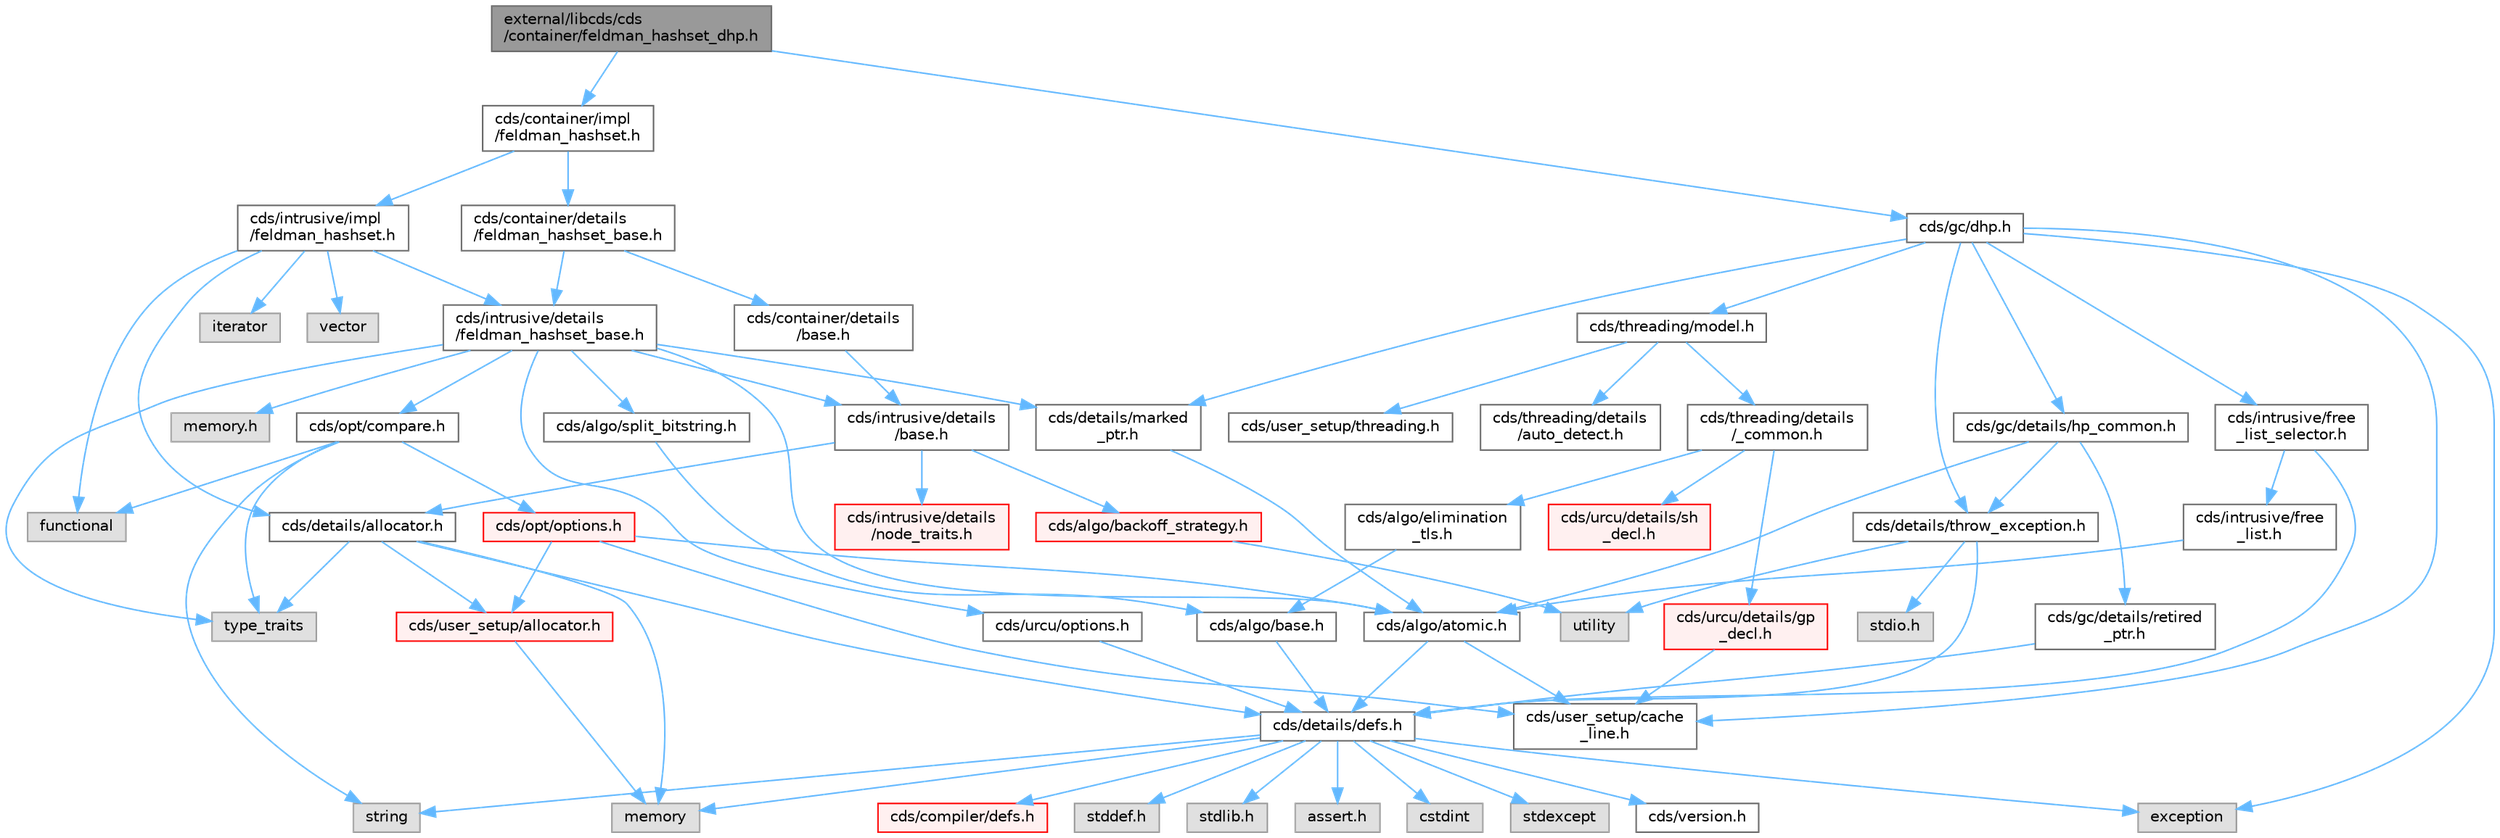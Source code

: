 digraph "external/libcds/cds/container/feldman_hashset_dhp.h"
{
 // LATEX_PDF_SIZE
  bgcolor="transparent";
  edge [fontname=Helvetica,fontsize=10,labelfontname=Helvetica,labelfontsize=10];
  node [fontname=Helvetica,fontsize=10,shape=box,height=0.2,width=0.4];
  Node1 [id="Node000001",label="external/libcds/cds\l/container/feldman_hashset_dhp.h",height=0.2,width=0.4,color="gray40", fillcolor="grey60", style="filled", fontcolor="black",tooltip=" "];
  Node1 -> Node2 [id="edge78_Node000001_Node000002",color="steelblue1",style="solid",tooltip=" "];
  Node2 [id="Node000002",label="cds/container/impl\l/feldman_hashset.h",height=0.2,width=0.4,color="grey40", fillcolor="white", style="filled",URL="$container_2impl_2feldman__hashset_8h.html",tooltip=" "];
  Node2 -> Node3 [id="edge79_Node000002_Node000003",color="steelblue1",style="solid",tooltip=" "];
  Node3 [id="Node000003",label="cds/intrusive/impl\l/feldman_hashset.h",height=0.2,width=0.4,color="grey40", fillcolor="white", style="filled",URL="$intrusive_2impl_2feldman__hashset_8h.html",tooltip=" "];
  Node3 -> Node4 [id="edge80_Node000003_Node000004",color="steelblue1",style="solid",tooltip=" "];
  Node4 [id="Node000004",label="functional",height=0.2,width=0.4,color="grey60", fillcolor="#E0E0E0", style="filled",tooltip=" "];
  Node3 -> Node5 [id="edge81_Node000003_Node000005",color="steelblue1",style="solid",tooltip=" "];
  Node5 [id="Node000005",label="iterator",height=0.2,width=0.4,color="grey60", fillcolor="#E0E0E0", style="filled",tooltip=" "];
  Node3 -> Node6 [id="edge82_Node000003_Node000006",color="steelblue1",style="solid",tooltip=" "];
  Node6 [id="Node000006",label="vector",height=0.2,width=0.4,color="grey60", fillcolor="#E0E0E0", style="filled",tooltip=" "];
  Node3 -> Node7 [id="edge83_Node000003_Node000007",color="steelblue1",style="solid",tooltip=" "];
  Node7 [id="Node000007",label="cds/intrusive/details\l/feldman_hashset_base.h",height=0.2,width=0.4,color="grey40", fillcolor="white", style="filled",URL="$intrusive_2details_2feldman__hashset__base_8h.html",tooltip=" "];
  Node7 -> Node8 [id="edge84_Node000007_Node000008",color="steelblue1",style="solid",tooltip=" "];
  Node8 [id="Node000008",label="memory.h",height=0.2,width=0.4,color="grey60", fillcolor="#E0E0E0", style="filled",tooltip=" "];
  Node7 -> Node9 [id="edge85_Node000007_Node000009",color="steelblue1",style="solid",tooltip=" "];
  Node9 [id="Node000009",label="type_traits",height=0.2,width=0.4,color="grey60", fillcolor="#E0E0E0", style="filled",tooltip=" "];
  Node7 -> Node10 [id="edge86_Node000007_Node000010",color="steelblue1",style="solid",tooltip=" "];
  Node10 [id="Node000010",label="cds/intrusive/details\l/base.h",height=0.2,width=0.4,color="grey40", fillcolor="white", style="filled",URL="$external_2libcds_2cds_2intrusive_2details_2base_8h.html",tooltip=" "];
  Node10 -> Node11 [id="edge87_Node000010_Node000011",color="steelblue1",style="solid",tooltip=" "];
  Node11 [id="Node000011",label="cds/intrusive/details\l/node_traits.h",height=0.2,width=0.4,color="red", fillcolor="#FFF0F0", style="filled",URL="$node__traits_8h.html",tooltip=" "];
  Node10 -> Node46 [id="edge88_Node000010_Node000046",color="steelblue1",style="solid",tooltip=" "];
  Node46 [id="Node000046",label="cds/details/allocator.h",height=0.2,width=0.4,color="grey40", fillcolor="white", style="filled",URL="$external_2libcds_2cds_2details_2allocator_8h.html",tooltip=" "];
  Node46 -> Node9 [id="edge89_Node000046_Node000009",color="steelblue1",style="solid",tooltip=" "];
  Node46 -> Node24 [id="edge90_Node000046_Node000024",color="steelblue1",style="solid",tooltip=" "];
  Node24 [id="Node000024",label="memory",height=0.2,width=0.4,color="grey60", fillcolor="#E0E0E0", style="filled",tooltip=" "];
  Node46 -> Node16 [id="edge91_Node000046_Node000016",color="steelblue1",style="solid",tooltip=" "];
  Node16 [id="Node000016",label="cds/details/defs.h",height=0.2,width=0.4,color="grey40", fillcolor="white", style="filled",URL="$details_2defs_8h.html",tooltip=" "];
  Node16 -> Node17 [id="edge92_Node000016_Node000017",color="steelblue1",style="solid",tooltip=" "];
  Node17 [id="Node000017",label="stddef.h",height=0.2,width=0.4,color="grey60", fillcolor="#E0E0E0", style="filled",tooltip=" "];
  Node16 -> Node18 [id="edge93_Node000016_Node000018",color="steelblue1",style="solid",tooltip=" "];
  Node18 [id="Node000018",label="stdlib.h",height=0.2,width=0.4,color="grey60", fillcolor="#E0E0E0", style="filled",tooltip=" "];
  Node16 -> Node19 [id="edge94_Node000016_Node000019",color="steelblue1",style="solid",tooltip=" "];
  Node19 [id="Node000019",label="assert.h",height=0.2,width=0.4,color="grey60", fillcolor="#E0E0E0", style="filled",tooltip=" "];
  Node16 -> Node20 [id="edge95_Node000016_Node000020",color="steelblue1",style="solid",tooltip=" "];
  Node20 [id="Node000020",label="cstdint",height=0.2,width=0.4,color="grey60", fillcolor="#E0E0E0", style="filled",tooltip=" "];
  Node16 -> Node21 [id="edge96_Node000016_Node000021",color="steelblue1",style="solid",tooltip=" "];
  Node21 [id="Node000021",label="exception",height=0.2,width=0.4,color="grey60", fillcolor="#E0E0E0", style="filled",tooltip=" "];
  Node16 -> Node22 [id="edge97_Node000016_Node000022",color="steelblue1",style="solid",tooltip=" "];
  Node22 [id="Node000022",label="stdexcept",height=0.2,width=0.4,color="grey60", fillcolor="#E0E0E0", style="filled",tooltip=" "];
  Node16 -> Node23 [id="edge98_Node000016_Node000023",color="steelblue1",style="solid",tooltip=" "];
  Node23 [id="Node000023",label="string",height=0.2,width=0.4,color="grey60", fillcolor="#E0E0E0", style="filled",tooltip=" "];
  Node16 -> Node24 [id="edge99_Node000016_Node000024",color="steelblue1",style="solid",tooltip=" "];
  Node16 -> Node25 [id="edge100_Node000016_Node000025",color="steelblue1",style="solid",tooltip=" "];
  Node25 [id="Node000025",label="cds/version.h",height=0.2,width=0.4,color="grey40", fillcolor="white", style="filled",URL="$external_2libcds_2cds_2version_8h.html",tooltip=" "];
  Node16 -> Node26 [id="edge101_Node000016_Node000026",color="steelblue1",style="solid",tooltip=" "];
  Node26 [id="Node000026",label="cds/compiler/defs.h",height=0.2,width=0.4,color="red", fillcolor="#FFF0F0", style="filled",URL="$compiler_2defs_8h.html",tooltip=" "];
  Node46 -> Node29 [id="edge102_Node000046_Node000029",color="steelblue1",style="solid",tooltip=" "];
  Node29 [id="Node000029",label="cds/user_setup/allocator.h",height=0.2,width=0.4,color="red", fillcolor="#FFF0F0", style="filled",URL="$external_2libcds_2cds_2user__setup_2allocator_8h.html",tooltip="Default implementation of allocator classes."];
  Node29 -> Node24 [id="edge103_Node000029_Node000024",color="steelblue1",style="solid",tooltip=" "];
  Node10 -> Node47 [id="edge104_Node000010_Node000047",color="steelblue1",style="solid",tooltip=" "];
  Node47 [id="Node000047",label="cds/algo/backoff_strategy.h",height=0.2,width=0.4,color="red", fillcolor="#FFF0F0", style="filled",URL="$backoff__strategy_8h.html",tooltip=" "];
  Node47 -> Node43 [id="edge105_Node000047_Node000043",color="steelblue1",style="solid",tooltip=" "];
  Node43 [id="Node000043",label="utility",height=0.2,width=0.4,color="grey60", fillcolor="#E0E0E0", style="filled",tooltip=" "];
  Node7 -> Node51 [id="edge106_Node000007_Node000051",color="steelblue1",style="solid",tooltip=" "];
  Node51 [id="Node000051",label="cds/opt/compare.h",height=0.2,width=0.4,color="grey40", fillcolor="white", style="filled",URL="$external_2libcds_2cds_2opt_2compare_8h.html",tooltip=" "];
  Node51 -> Node9 [id="edge107_Node000051_Node000009",color="steelblue1",style="solid",tooltip=" "];
  Node51 -> Node4 [id="edge108_Node000051_Node000004",color="steelblue1",style="solid",tooltip=" "];
  Node51 -> Node23 [id="edge109_Node000051_Node000023",color="steelblue1",style="solid",tooltip=" "];
  Node51 -> Node13 [id="edge110_Node000051_Node000013",color="steelblue1",style="solid",tooltip=" "];
  Node13 [id="Node000013",label="cds/opt/options.h",height=0.2,width=0.4,color="red", fillcolor="#FFF0F0", style="filled",URL="$opt_2options_8h.html",tooltip=" "];
  Node13 -> Node29 [id="edge111_Node000013_Node000029",color="steelblue1",style="solid",tooltip=" "];
  Node13 -> Node44 [id="edge112_Node000013_Node000044",color="steelblue1",style="solid",tooltip=" "];
  Node44 [id="Node000044",label="cds/user_setup/cache\l_line.h",height=0.2,width=0.4,color="grey40", fillcolor="white", style="filled",URL="$cache__line_8h.html",tooltip="Cache-line size definition"];
  Node13 -> Node45 [id="edge113_Node000013_Node000045",color="steelblue1",style="solid",tooltip=" "];
  Node45 [id="Node000045",label="cds/algo/atomic.h",height=0.2,width=0.4,color="grey40", fillcolor="white", style="filled",URL="$external_2libcds_2cds_2algo_2atomic_8h.html",tooltip=" "];
  Node45 -> Node16 [id="edge114_Node000045_Node000016",color="steelblue1",style="solid",tooltip=" "];
  Node45 -> Node44 [id="edge115_Node000045_Node000044",color="steelblue1",style="solid",tooltip=" "];
  Node7 -> Node45 [id="edge116_Node000007_Node000045",color="steelblue1",style="solid",tooltip=" "];
  Node7 -> Node52 [id="edge117_Node000007_Node000052",color="steelblue1",style="solid",tooltip=" "];
  Node52 [id="Node000052",label="cds/algo/split_bitstring.h",height=0.2,width=0.4,color="grey40", fillcolor="white", style="filled",URL="$split__bitstring_8h.html",tooltip=" "];
  Node52 -> Node53 [id="edge118_Node000052_Node000053",color="steelblue1",style="solid",tooltip=" "];
  Node53 [id="Node000053",label="cds/algo/base.h",height=0.2,width=0.4,color="grey40", fillcolor="white", style="filled",URL="$external_2libcds_2cds_2algo_2base_8h.html",tooltip=" "];
  Node53 -> Node16 [id="edge119_Node000053_Node000016",color="steelblue1",style="solid",tooltip=" "];
  Node7 -> Node54 [id="edge120_Node000007_Node000054",color="steelblue1",style="solid",tooltip=" "];
  Node54 [id="Node000054",label="cds/details/marked\l_ptr.h",height=0.2,width=0.4,color="grey40", fillcolor="white", style="filled",URL="$marked__ptr_8h.html",tooltip=" "];
  Node54 -> Node45 [id="edge121_Node000054_Node000045",color="steelblue1",style="solid",tooltip=" "];
  Node7 -> Node55 [id="edge122_Node000007_Node000055",color="steelblue1",style="solid",tooltip=" "];
  Node55 [id="Node000055",label="cds/urcu/options.h",height=0.2,width=0.4,color="grey40", fillcolor="white", style="filled",URL="$urcu_2options_8h.html",tooltip=" "];
  Node55 -> Node16 [id="edge123_Node000055_Node000016",color="steelblue1",style="solid",tooltip=" "];
  Node3 -> Node46 [id="edge124_Node000003_Node000046",color="steelblue1",style="solid",tooltip=" "];
  Node2 -> Node56 [id="edge125_Node000002_Node000056",color="steelblue1",style="solid",tooltip=" "];
  Node56 [id="Node000056",label="cds/container/details\l/feldman_hashset_base.h",height=0.2,width=0.4,color="grey40", fillcolor="white", style="filled",URL="$container_2details_2feldman__hashset__base_8h.html",tooltip=" "];
  Node56 -> Node7 [id="edge126_Node000056_Node000007",color="steelblue1",style="solid",tooltip=" "];
  Node56 -> Node57 [id="edge127_Node000056_Node000057",color="steelblue1",style="solid",tooltip=" "];
  Node57 [id="Node000057",label="cds/container/details\l/base.h",height=0.2,width=0.4,color="grey40", fillcolor="white", style="filled",URL="$external_2libcds_2cds_2container_2details_2base_8h.html",tooltip=" "];
  Node57 -> Node10 [id="edge128_Node000057_Node000010",color="steelblue1",style="solid",tooltip=" "];
  Node1 -> Node58 [id="edge129_Node000001_Node000058",color="steelblue1",style="solid",tooltip=" "];
  Node58 [id="Node000058",label="cds/gc/dhp.h",height=0.2,width=0.4,color="grey40", fillcolor="white", style="filled",URL="$dhp_8h.html",tooltip=" "];
  Node58 -> Node21 [id="edge130_Node000058_Node000021",color="steelblue1",style="solid",tooltip=" "];
  Node58 -> Node59 [id="edge131_Node000058_Node000059",color="steelblue1",style="solid",tooltip=" "];
  Node59 [id="Node000059",label="cds/gc/details/hp_common.h",height=0.2,width=0.4,color="grey40", fillcolor="white", style="filled",URL="$hp__common_8h.html",tooltip=" "];
  Node59 -> Node45 [id="edge132_Node000059_Node000045",color="steelblue1",style="solid",tooltip=" "];
  Node59 -> Node60 [id="edge133_Node000059_Node000060",color="steelblue1",style="solid",tooltip=" "];
  Node60 [id="Node000060",label="cds/gc/details/retired\l_ptr.h",height=0.2,width=0.4,color="grey40", fillcolor="white", style="filled",URL="$retired__ptr_8h.html",tooltip=" "];
  Node60 -> Node16 [id="edge134_Node000060_Node000016",color="steelblue1",style="solid",tooltip=" "];
  Node59 -> Node41 [id="edge135_Node000059_Node000041",color="steelblue1",style="solid",tooltip=" "];
  Node41 [id="Node000041",label="cds/details/throw_exception.h",height=0.2,width=0.4,color="grey40", fillcolor="white", style="filled",URL="$throw__exception_8h.html",tooltip=" "];
  Node41 -> Node16 [id="edge136_Node000041_Node000016",color="steelblue1",style="solid",tooltip=" "];
  Node41 -> Node42 [id="edge137_Node000041_Node000042",color="steelblue1",style="solid",tooltip=" "];
  Node42 [id="Node000042",label="stdio.h",height=0.2,width=0.4,color="grey60", fillcolor="#E0E0E0", style="filled",tooltip=" "];
  Node41 -> Node43 [id="edge138_Node000041_Node000043",color="steelblue1",style="solid",tooltip=" "];
  Node58 -> Node61 [id="edge139_Node000058_Node000061",color="steelblue1",style="solid",tooltip=" "];
  Node61 [id="Node000061",label="cds/threading/model.h",height=0.2,width=0.4,color="grey40", fillcolor="white", style="filled",URL="$model_8h.html",tooltip=" "];
  Node61 -> Node62 [id="edge140_Node000061_Node000062",color="steelblue1",style="solid",tooltip=" "];
  Node62 [id="Node000062",label="cds/threading/details\l/_common.h",height=0.2,width=0.4,color="grey40", fillcolor="white", style="filled",URL="$__common_8h.html",tooltip=" "];
  Node62 -> Node63 [id="edge141_Node000062_Node000063",color="steelblue1",style="solid",tooltip=" "];
  Node63 [id="Node000063",label="cds/urcu/details/gp\l_decl.h",height=0.2,width=0.4,color="red", fillcolor="#FFF0F0", style="filled",URL="$gp__decl_8h.html",tooltip=" "];
  Node63 -> Node44 [id="edge142_Node000063_Node000044",color="steelblue1",style="solid",tooltip=" "];
  Node62 -> Node68 [id="edge143_Node000062_Node000068",color="steelblue1",style="solid",tooltip=" "];
  Node68 [id="Node000068",label="cds/urcu/details/sh\l_decl.h",height=0.2,width=0.4,color="red", fillcolor="#FFF0F0", style="filled",URL="$sh__decl_8h.html",tooltip=" "];
  Node62 -> Node69 [id="edge144_Node000062_Node000069",color="steelblue1",style="solid",tooltip=" "];
  Node69 [id="Node000069",label="cds/algo/elimination\l_tls.h",height=0.2,width=0.4,color="grey40", fillcolor="white", style="filled",URL="$elimination__tls_8h.html",tooltip=" "];
  Node69 -> Node53 [id="edge145_Node000069_Node000053",color="steelblue1",style="solid",tooltip=" "];
  Node61 -> Node70 [id="edge146_Node000061_Node000070",color="steelblue1",style="solid",tooltip=" "];
  Node70 [id="Node000070",label="cds/user_setup/threading.h",height=0.2,width=0.4,color="grey40", fillcolor="white", style="filled",URL="$external_2libcds_2cds_2user__setup_2threading_8h.html",tooltip=" "];
  Node61 -> Node71 [id="edge147_Node000061_Node000071",color="steelblue1",style="solid",tooltip=" "];
  Node71 [id="Node000071",label="cds/threading/details\l/auto_detect.h",height=0.2,width=0.4,color="grey40", fillcolor="white", style="filled",URL="$auto__detect_8h.html",tooltip=" "];
  Node58 -> Node72 [id="edge148_Node000058_Node000072",color="steelblue1",style="solid",tooltip=" "];
  Node72 [id="Node000072",label="cds/intrusive/free\l_list_selector.h",height=0.2,width=0.4,color="grey40", fillcolor="white", style="filled",URL="$free__list__selector_8h.html",tooltip=" "];
  Node72 -> Node16 [id="edge149_Node000072_Node000016",color="steelblue1",style="solid",tooltip=" "];
  Node72 -> Node73 [id="edge150_Node000072_Node000073",color="steelblue1",style="solid",tooltip=" "];
  Node73 [id="Node000073",label="cds/intrusive/free\l_list.h",height=0.2,width=0.4,color="grey40", fillcolor="white", style="filled",URL="$free__list_8h.html",tooltip=" "];
  Node73 -> Node45 [id="edge151_Node000073_Node000045",color="steelblue1",style="solid",tooltip=" "];
  Node58 -> Node41 [id="edge152_Node000058_Node000041",color="steelblue1",style="solid",tooltip=" "];
  Node58 -> Node54 [id="edge153_Node000058_Node000054",color="steelblue1",style="solid",tooltip=" "];
  Node58 -> Node44 [id="edge154_Node000058_Node000044",color="steelblue1",style="solid",tooltip=" "];
}
